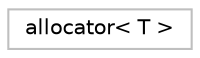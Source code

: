 digraph "Graphical Class Hierarchy"
{
 // LATEX_PDF_SIZE
  edge [fontname="Helvetica",fontsize="10",labelfontname="Helvetica",labelfontsize="10"];
  node [fontname="Helvetica",fontsize="10",shape=record];
  rankdir="LR";
  Node0 [label="allocator\< T \>",height=0.2,width=0.4,color="grey75", fillcolor="white", style="filled",tooltip="STL class."];
}
